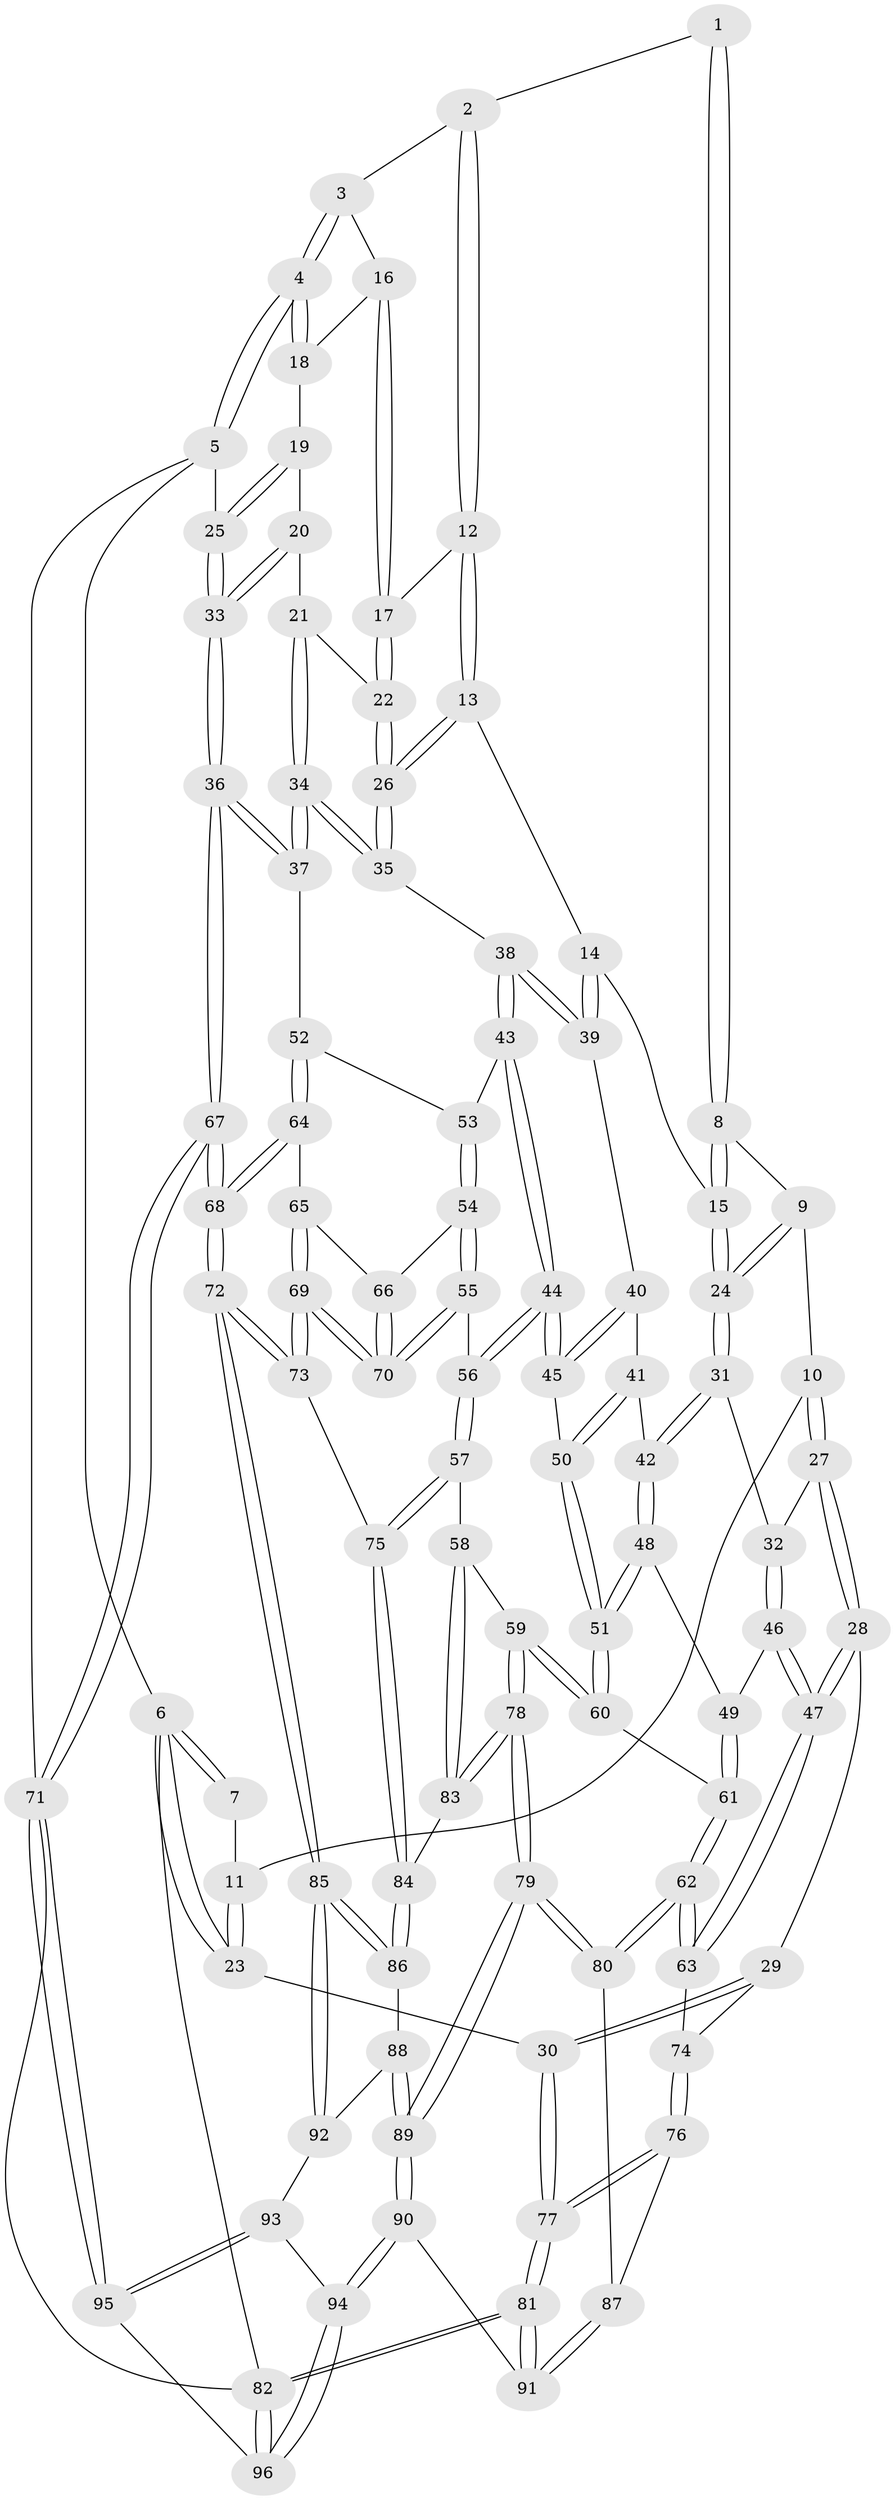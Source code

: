 // Generated by graph-tools (version 1.1) at 2025/51/03/09/25 03:51:12]
// undirected, 96 vertices, 237 edges
graph export_dot {
graph [start="1"]
  node [color=gray90,style=filled];
  1 [pos="+0.42989985625322724+0"];
  2 [pos="+0.66947679015991+0"];
  3 [pos="+0.7423295326667311+0"];
  4 [pos="+1+0"];
  5 [pos="+1+0"];
  6 [pos="+0+0"];
  7 [pos="+0.25123175720339225+0"];
  8 [pos="+0.41837709799483824+0.11500162151014406"];
  9 [pos="+0.28788949813316245+0.15849177768921563"];
  10 [pos="+0.23361322675764618+0.1701097787070586"];
  11 [pos="+0.18614040018998718+0.09420994951652627"];
  12 [pos="+0.657460799428676+0.11487693257501155"];
  13 [pos="+0.5880039731076031+0.19118770687131387"];
  14 [pos="+0.5581669862534284+0.20999581165871353"];
  15 [pos="+0.5162429850068174+0.22046093468934486"];
  16 [pos="+0.8427216114701266+0.107973623378556"];
  17 [pos="+0.7849319137325297+0.19088559973020489"];
  18 [pos="+0.9647152492129728+0.08589193243504004"];
  19 [pos="+0.9175350664968893+0.19815830483521144"];
  20 [pos="+0.8937048009449698+0.2211665496250418"];
  21 [pos="+0.8647508823009036+0.2387359723502695"];
  22 [pos="+0.7953659498740244+0.20420804905025686"];
  23 [pos="+0+0.1960385216246489"];
  24 [pos="+0.47407805479992626+0.27735929888766286"];
  25 [pos="+1+0.2925319308861544"];
  26 [pos="+0.7202615882663496+0.32565105236047676"];
  27 [pos="+0.23211280871128523+0.26801490150361645"];
  28 [pos="+0.132016240118252+0.38121031337167594"];
  29 [pos="+0+0.38879797076726164"];
  30 [pos="+0+0.3547783783335708"];
  31 [pos="+0.449530910699645+0.3172551046864456"];
  32 [pos="+0.3912193409877958+0.32697725169837344"];
  33 [pos="+1+0.41342316262848117"];
  34 [pos="+0.8829910382990463+0.36625065246828303"];
  35 [pos="+0.7216904856161003+0.3639549043212374"];
  36 [pos="+1+0.43908296499364413"];
  37 [pos="+0.8979531925061383+0.38538879961803213"];
  38 [pos="+0.7116684299719501+0.3755519401241907"];
  39 [pos="+0.6301075374421637+0.3621595520325913"];
  40 [pos="+0.6062148612830283+0.384286335005381"];
  41 [pos="+0.49326702023532465+0.366449738344304"];
  42 [pos="+0.45347786440041266+0.3251695008025471"];
  43 [pos="+0.710842451243493+0.4009114960074005"];
  44 [pos="+0.6137766877550911+0.484284015503024"];
  45 [pos="+0.5939285270623598+0.47231068493282835"];
  46 [pos="+0.32018409311038426+0.47696130130314135"];
  47 [pos="+0.24827877923347846+0.5152372093907192"];
  48 [pos="+0.4346120030781609+0.45852959665742093"];
  49 [pos="+0.3538782073498413+0.48312401551403167"];
  50 [pos="+0.5395833817004179+0.4720821715665791"];
  51 [pos="+0.48942357135207987+0.5241368091941526"];
  52 [pos="+0.8371250210945109+0.4925247937543509"];
  53 [pos="+0.7451856176571545+0.47133497940209906"];
  54 [pos="+0.6891542481773013+0.5384284284422329"];
  55 [pos="+0.6877625765804276+0.5391307326058263"];
  56 [pos="+0.6480977006620762+0.5449008331920819"];
  57 [pos="+0.6446327720778652+0.5517637859311445"];
  58 [pos="+0.5755294710361418+0.6054693575710678"];
  59 [pos="+0.48355252500858487+0.5555260742148977"];
  60 [pos="+0.48231431723922863+0.5494802686691888"];
  61 [pos="+0.4209329784242001+0.5357264208712808"];
  62 [pos="+0.25847567559455387+0.6463647065974619"];
  63 [pos="+0.2509578254687765+0.6158402852802637"];
  64 [pos="+0.8420098081141402+0.5215006027837761"];
  65 [pos="+0.7808948437257511+0.5620446686089348"];
  66 [pos="+0.7472383465567015+0.5571091999002727"];
  67 [pos="+1+1"];
  68 [pos="+1+1"];
  69 [pos="+0.7579940093377009+0.6612679391792358"];
  70 [pos="+0.7414024226478405+0.6266074161230599"];
  71 [pos="+1+1"];
  72 [pos="+1+1"];
  73 [pos="+0.7581708649318718+0.6628788445820903"];
  74 [pos="+0.054040498827880486+0.565662766790703"];
  75 [pos="+0.6867161694338257+0.6572574850721565"];
  76 [pos="+0.04733400071011193+0.7406779666883073"];
  77 [pos="+0+0.8360595911460382"];
  78 [pos="+0.37354522881827623+0.7488234526336485"];
  79 [pos="+0.3629349170501899+0.7600721938594247"];
  80 [pos="+0.26282354233931354+0.678971916515703"];
  81 [pos="+0+1"];
  82 [pos="+0+1"];
  83 [pos="+0.5766637610434932+0.6513947705725981"];
  84 [pos="+0.622307953052477+0.7027521639517257"];
  85 [pos="+0.9903247397083833+0.9582130183256451"];
  86 [pos="+0.6227608833315748+0.75190461226479"];
  87 [pos="+0.08690874305661535+0.7444809621456969"];
  88 [pos="+0.519723386643898+0.8144923649779593"];
  89 [pos="+0.375281931970023+0.7961839109989907"];
  90 [pos="+0.3269403886917003+0.986800533777368"];
  91 [pos="+0.14482443199152262+0.8935820375826885"];
  92 [pos="+0.5591342162465319+0.8610054367469064"];
  93 [pos="+0.567510160187432+0.9374153542885031"];
  94 [pos="+0.32951974444833493+1"];
  95 [pos="+0.8178370564072152+1"];
  96 [pos="+0.3223497840817701+1"];
  1 -- 2;
  1 -- 8;
  1 -- 8;
  2 -- 3;
  2 -- 12;
  2 -- 12;
  3 -- 4;
  3 -- 4;
  3 -- 16;
  4 -- 5;
  4 -- 5;
  4 -- 18;
  4 -- 18;
  5 -- 6;
  5 -- 25;
  5 -- 71;
  6 -- 7;
  6 -- 7;
  6 -- 23;
  6 -- 23;
  6 -- 82;
  7 -- 11;
  8 -- 9;
  8 -- 15;
  8 -- 15;
  9 -- 10;
  9 -- 24;
  9 -- 24;
  10 -- 11;
  10 -- 27;
  10 -- 27;
  11 -- 23;
  11 -- 23;
  12 -- 13;
  12 -- 13;
  12 -- 17;
  13 -- 14;
  13 -- 26;
  13 -- 26;
  14 -- 15;
  14 -- 39;
  14 -- 39;
  15 -- 24;
  15 -- 24;
  16 -- 17;
  16 -- 17;
  16 -- 18;
  17 -- 22;
  17 -- 22;
  18 -- 19;
  19 -- 20;
  19 -- 25;
  19 -- 25;
  20 -- 21;
  20 -- 33;
  20 -- 33;
  21 -- 22;
  21 -- 34;
  21 -- 34;
  22 -- 26;
  22 -- 26;
  23 -- 30;
  24 -- 31;
  24 -- 31;
  25 -- 33;
  25 -- 33;
  26 -- 35;
  26 -- 35;
  27 -- 28;
  27 -- 28;
  27 -- 32;
  28 -- 29;
  28 -- 47;
  28 -- 47;
  29 -- 30;
  29 -- 30;
  29 -- 74;
  30 -- 77;
  30 -- 77;
  31 -- 32;
  31 -- 42;
  31 -- 42;
  32 -- 46;
  32 -- 46;
  33 -- 36;
  33 -- 36;
  34 -- 35;
  34 -- 35;
  34 -- 37;
  34 -- 37;
  35 -- 38;
  36 -- 37;
  36 -- 37;
  36 -- 67;
  36 -- 67;
  37 -- 52;
  38 -- 39;
  38 -- 39;
  38 -- 43;
  38 -- 43;
  39 -- 40;
  40 -- 41;
  40 -- 45;
  40 -- 45;
  41 -- 42;
  41 -- 50;
  41 -- 50;
  42 -- 48;
  42 -- 48;
  43 -- 44;
  43 -- 44;
  43 -- 53;
  44 -- 45;
  44 -- 45;
  44 -- 56;
  44 -- 56;
  45 -- 50;
  46 -- 47;
  46 -- 47;
  46 -- 49;
  47 -- 63;
  47 -- 63;
  48 -- 49;
  48 -- 51;
  48 -- 51;
  49 -- 61;
  49 -- 61;
  50 -- 51;
  50 -- 51;
  51 -- 60;
  51 -- 60;
  52 -- 53;
  52 -- 64;
  52 -- 64;
  53 -- 54;
  53 -- 54;
  54 -- 55;
  54 -- 55;
  54 -- 66;
  55 -- 56;
  55 -- 70;
  55 -- 70;
  56 -- 57;
  56 -- 57;
  57 -- 58;
  57 -- 75;
  57 -- 75;
  58 -- 59;
  58 -- 83;
  58 -- 83;
  59 -- 60;
  59 -- 60;
  59 -- 78;
  59 -- 78;
  60 -- 61;
  61 -- 62;
  61 -- 62;
  62 -- 63;
  62 -- 63;
  62 -- 80;
  62 -- 80;
  63 -- 74;
  64 -- 65;
  64 -- 68;
  64 -- 68;
  65 -- 66;
  65 -- 69;
  65 -- 69;
  66 -- 70;
  66 -- 70;
  67 -- 68;
  67 -- 68;
  67 -- 71;
  67 -- 71;
  68 -- 72;
  68 -- 72;
  69 -- 70;
  69 -- 70;
  69 -- 73;
  69 -- 73;
  71 -- 95;
  71 -- 95;
  71 -- 82;
  72 -- 73;
  72 -- 73;
  72 -- 85;
  72 -- 85;
  73 -- 75;
  74 -- 76;
  74 -- 76;
  75 -- 84;
  75 -- 84;
  76 -- 77;
  76 -- 77;
  76 -- 87;
  77 -- 81;
  77 -- 81;
  78 -- 79;
  78 -- 79;
  78 -- 83;
  78 -- 83;
  79 -- 80;
  79 -- 80;
  79 -- 89;
  79 -- 89;
  80 -- 87;
  81 -- 82;
  81 -- 82;
  81 -- 91;
  81 -- 91;
  82 -- 96;
  82 -- 96;
  83 -- 84;
  84 -- 86;
  84 -- 86;
  85 -- 86;
  85 -- 86;
  85 -- 92;
  85 -- 92;
  86 -- 88;
  87 -- 91;
  87 -- 91;
  88 -- 89;
  88 -- 89;
  88 -- 92;
  89 -- 90;
  89 -- 90;
  90 -- 91;
  90 -- 94;
  90 -- 94;
  92 -- 93;
  93 -- 94;
  93 -- 95;
  93 -- 95;
  94 -- 96;
  94 -- 96;
  95 -- 96;
}
